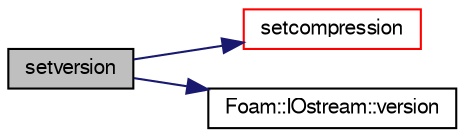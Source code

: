 digraph "setversion"
{
  bgcolor="transparent";
  edge [fontname="FreeSans",fontsize="10",labelfontname="FreeSans",labelfontsize="10"];
  node [fontname="FreeSans",fontsize="10",shape=record];
  rankdir="LR";
  Node21084 [label="setversion",height=0.2,width=0.4,color="black", fillcolor="grey75", style="filled", fontcolor="black"];
  Node21084 -> Node21085 [color="midnightblue",fontsize="10",style="solid",fontname="FreeSans"];
  Node21085 [label="setcompression",height=0.2,width=0.4,color="red",URL="$a21124.html#ab442b228b1cd9e2d52417ec67db906b2"];
  Node21084 -> Node21087 [color="midnightblue",fontsize="10",style="solid",fontname="FreeSans"];
  Node21087 [label="Foam::IOstream::version",height=0.2,width=0.4,color="black",URL="$a26226.html#a84b4350bd7516c6c1dda0b1cb3cbcbfb",tooltip="Return the stream version. "];
}
